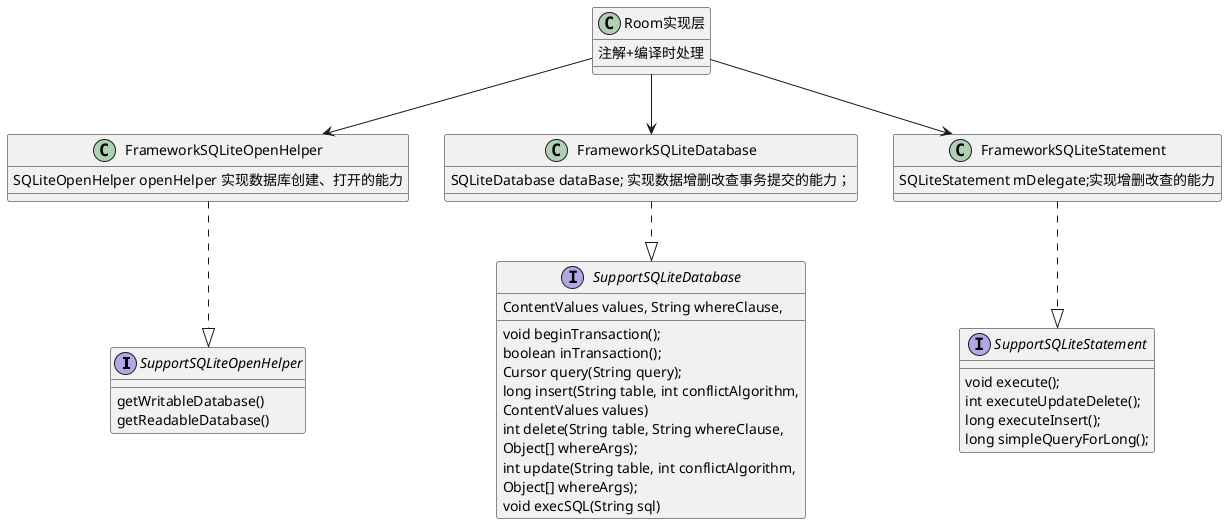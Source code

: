 @startuml
'https://plantuml.com/sequence-diagram

interface SupportSQLiteOpenHelper {
    getWritableDatabase()
    getReadableDatabase()
}
class FrameworkSQLiteOpenHelper{
SQLiteOpenHelper openHelper 实现数据库创建、打开的能力
}
FrameworkSQLiteOpenHelper ..|> SupportSQLiteOpenHelper

interface SupportSQLiteDatabase{
void beginTransaction();
boolean inTransaction();
Cursor query(String query);
long insert(String table, int conflictAlgorithm,
            ContentValues values)
int delete(String table, String whereClause,
            Object[] whereArgs);
int update(String table, int conflictAlgorithm,
            ContentValues values, String whereClause,
            Object[] whereArgs);
void execSQL(String sql)
}
class FrameworkSQLiteDatabase{
SQLiteDatabase dataBase; 实现数据增删改查事务提交的能力；
}
FrameworkSQLiteDatabase   ..|> SupportSQLiteDatabase

interface SupportSQLiteStatement{
 void execute();
 int executeUpdateDelete();
 long executeInsert();
 long simpleQueryForLong();
 }

 class FrameworkSQLiteStatement{
 SQLiteStatement mDelegate;实现增删改查的能力
 }

 FrameworkSQLiteStatement   ..|> SupportSQLiteStatement

class Room实现层 {
注解+编译时处理
}
Room实现层 --> FrameworkSQLiteStatement
Room实现层 --> FrameworkSQLiteDatabase
Room实现层 --> FrameworkSQLiteOpenHelper
@enduml

